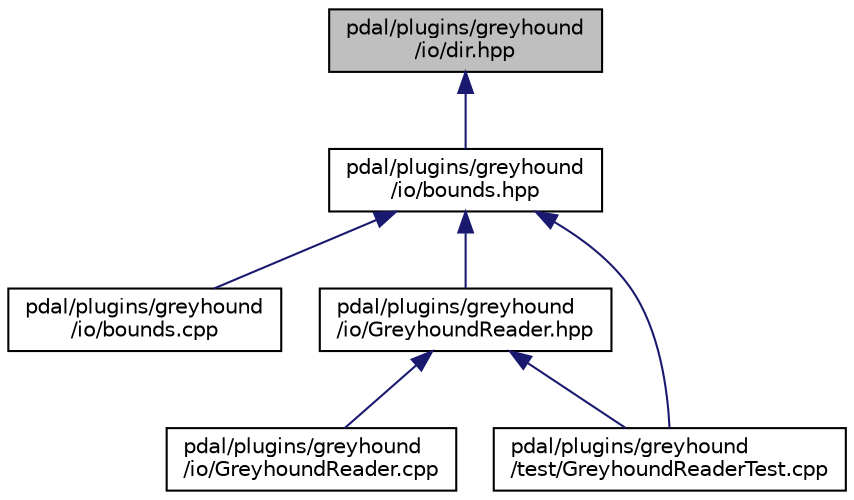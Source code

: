 digraph "pdal/plugins/greyhound/io/dir.hpp"
{
  edge [fontname="Helvetica",fontsize="10",labelfontname="Helvetica",labelfontsize="10"];
  node [fontname="Helvetica",fontsize="10",shape=record];
  Node1 [label="pdal/plugins/greyhound\l/io/dir.hpp",height=0.2,width=0.4,color="black", fillcolor="grey75", style="filled", fontcolor="black"];
  Node1 -> Node2 [dir="back",color="midnightblue",fontsize="10",style="solid",fontname="Helvetica"];
  Node2 [label="pdal/plugins/greyhound\l/io/bounds.hpp",height=0.2,width=0.4,color="black", fillcolor="white", style="filled",URL="$bounds_8hpp.html"];
  Node2 -> Node3 [dir="back",color="midnightblue",fontsize="10",style="solid",fontname="Helvetica"];
  Node3 [label="pdal/plugins/greyhound\l/io/bounds.cpp",height=0.2,width=0.4,color="black", fillcolor="white", style="filled",URL="$bounds_8cpp.html"];
  Node2 -> Node4 [dir="back",color="midnightblue",fontsize="10",style="solid",fontname="Helvetica"];
  Node4 [label="pdal/plugins/greyhound\l/io/GreyhoundReader.hpp",height=0.2,width=0.4,color="black", fillcolor="white", style="filled",URL="$GreyhoundReader_8hpp.html"];
  Node4 -> Node5 [dir="back",color="midnightblue",fontsize="10",style="solid",fontname="Helvetica"];
  Node5 [label="pdal/plugins/greyhound\l/io/GreyhoundReader.cpp",height=0.2,width=0.4,color="black", fillcolor="white", style="filled",URL="$GreyhoundReader_8cpp.html"];
  Node4 -> Node6 [dir="back",color="midnightblue",fontsize="10",style="solid",fontname="Helvetica"];
  Node6 [label="pdal/plugins/greyhound\l/test/GreyhoundReaderTest.cpp",height=0.2,width=0.4,color="black", fillcolor="white", style="filled",URL="$GreyhoundReaderTest_8cpp.html"];
  Node2 -> Node6 [dir="back",color="midnightblue",fontsize="10",style="solid",fontname="Helvetica"];
}
